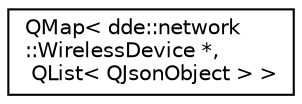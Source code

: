 digraph "类继承关系图"
{
  edge [fontname="Helvetica",fontsize="10",labelfontname="Helvetica",labelfontsize="10"];
  node [fontname="Helvetica",fontsize="10",shape=record];
  rankdir="LR";
  Node0 [label="QMap\< dde::network\l::WirelessDevice *,\l QList\< QJsonObject \> \>",height=0.2,width=0.4,color="black", fillcolor="white", style="filled",URL="$class_q_map.html"];
}
